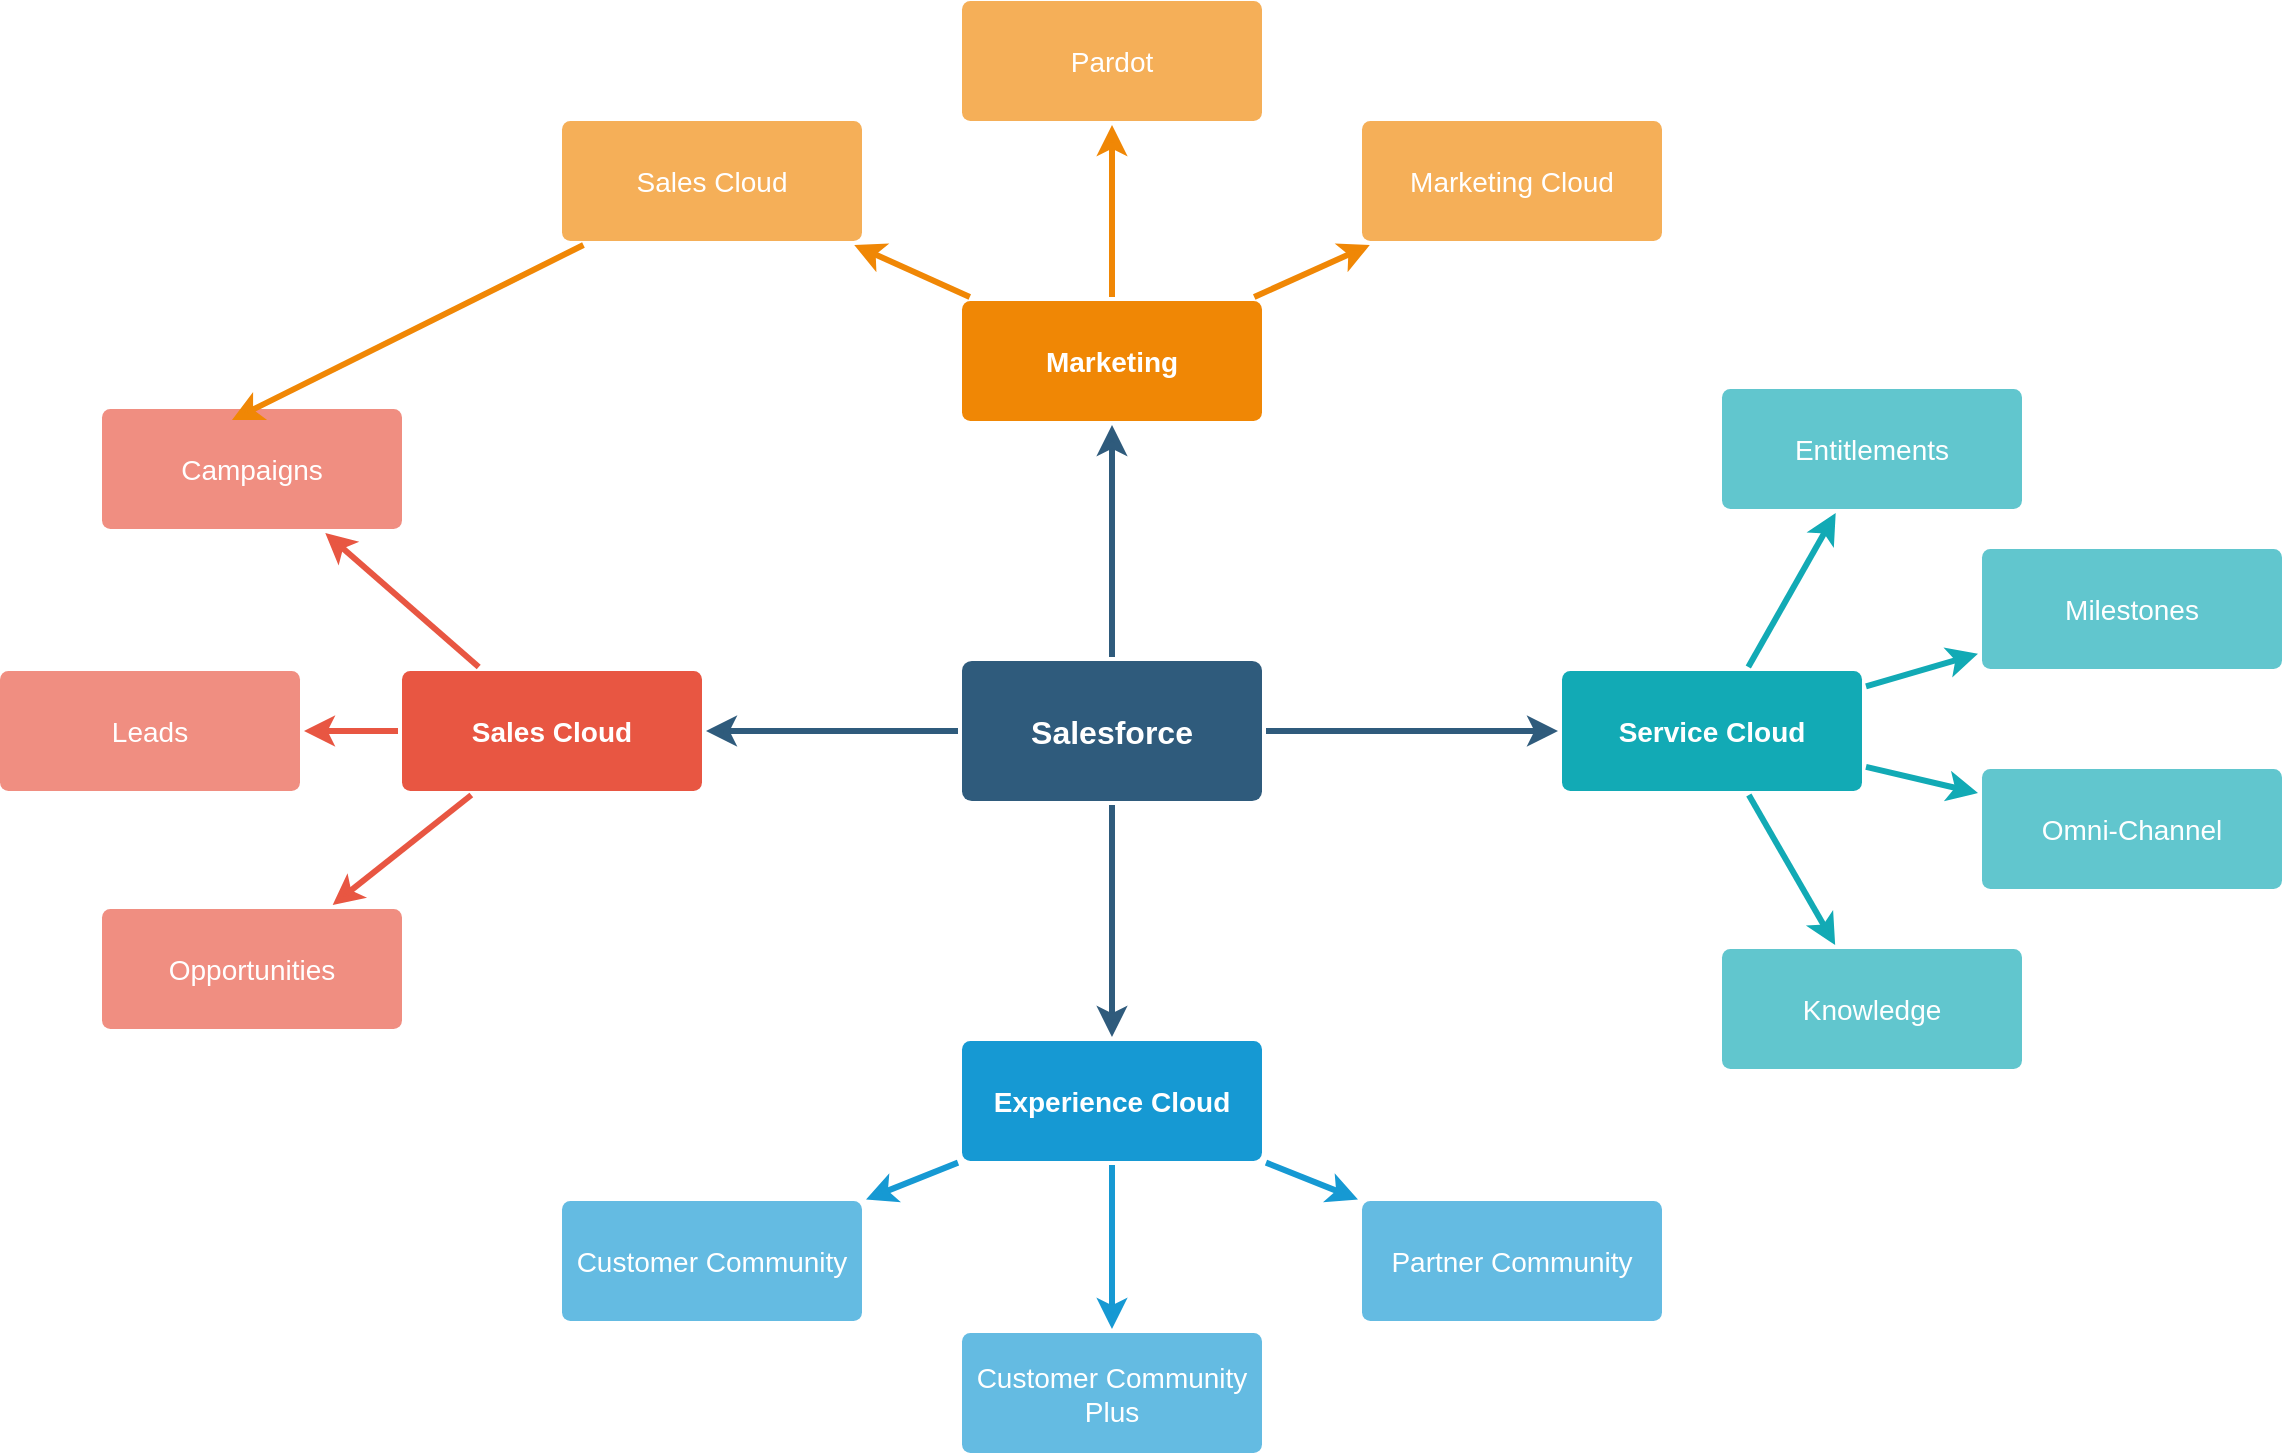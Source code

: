 <mxfile version="20.7.4" type="github" pages="3">
  <diagram id="6a731a19-8d31-9384-78a2-239565b7b9f0" name="salesforce">
    <mxGraphModel dx="2074" dy="1156" grid="1" gridSize="10" guides="1" tooltips="1" connect="1" arrows="1" fold="1" page="1" pageScale="1" pageWidth="1169" pageHeight="827" background="none" math="0" shadow="0">
      <root>
        <mxCell id="0" />
        <mxCell id="1" parent="0" />
        <mxCell id="1745" value="" style="edgeStyle=none;rounded=0;jumpStyle=none;html=1;shadow=0;labelBackgroundColor=none;startArrow=none;startFill=0;endArrow=classic;endFill=1;jettySize=auto;orthogonalLoop=1;strokeColor=#2F5B7C;strokeWidth=3;fontFamily=Helvetica;fontSize=16;fontColor=#23445D;spacing=5;" parent="1" source="1749" target="1764" edge="1">
          <mxGeometry relative="1" as="geometry" />
        </mxCell>
        <mxCell id="1746" value="" style="edgeStyle=none;rounded=0;jumpStyle=none;html=1;shadow=0;labelBackgroundColor=none;startArrow=none;startFill=0;endArrow=classic;endFill=1;jettySize=auto;orthogonalLoop=1;strokeColor=#2F5B7C;strokeWidth=3;fontFamily=Helvetica;fontSize=16;fontColor=#23445D;spacing=5;" parent="1" source="1749" target="1771" edge="1">
          <mxGeometry relative="1" as="geometry" />
        </mxCell>
        <mxCell id="1747" value="" style="edgeStyle=none;rounded=0;jumpStyle=none;html=1;shadow=0;labelBackgroundColor=none;startArrow=none;startFill=0;endArrow=classic;endFill=1;jettySize=auto;orthogonalLoop=1;strokeColor=#2F5B7C;strokeWidth=3;fontFamily=Helvetica;fontSize=16;fontColor=#23445D;spacing=5;" parent="1" source="1749" target="1760" edge="1">
          <mxGeometry relative="1" as="geometry" />
        </mxCell>
        <mxCell id="1748" value="" style="edgeStyle=none;rounded=0;jumpStyle=none;html=1;shadow=0;labelBackgroundColor=none;startArrow=none;startFill=0;endArrow=classic;endFill=1;jettySize=auto;orthogonalLoop=1;strokeColor=#2F5B7C;strokeWidth=3;fontFamily=Helvetica;fontSize=16;fontColor=#23445D;spacing=5;" parent="1" source="1749" target="1753" edge="1">
          <mxGeometry relative="1" as="geometry" />
        </mxCell>
        <mxCell id="1749" value="Salesforce" style="rounded=1;whiteSpace=wrap;html=1;shadow=0;labelBackgroundColor=none;strokeColor=none;strokeWidth=3;fillColor=#2F5B7C;fontFamily=Helvetica;fontSize=16;fontColor=#FFFFFF;align=center;fontStyle=1;spacing=5;arcSize=7;perimeterSpacing=2;" parent="1" vertex="1">
          <mxGeometry x="495" y="380.5" width="150" height="70" as="geometry" />
        </mxCell>
        <mxCell id="1750" value="" style="edgeStyle=none;rounded=1;jumpStyle=none;html=1;shadow=0;labelBackgroundColor=none;startArrow=none;startFill=0;jettySize=auto;orthogonalLoop=1;strokeColor=#E85642;strokeWidth=3;fontFamily=Helvetica;fontSize=14;fontColor=#FFFFFF;spacing=5;fontStyle=1;fillColor=#b0e3e6;" parent="1" source="1753" target="1756" edge="1">
          <mxGeometry relative="1" as="geometry" />
        </mxCell>
        <mxCell id="1751" value="" style="edgeStyle=none;rounded=1;jumpStyle=none;html=1;shadow=0;labelBackgroundColor=none;startArrow=none;startFill=0;jettySize=auto;orthogonalLoop=1;strokeColor=#E85642;strokeWidth=3;fontFamily=Helvetica;fontSize=14;fontColor=#FFFFFF;spacing=5;fontStyle=1;fillColor=#b0e3e6;" parent="1" source="1753" target="1755" edge="1">
          <mxGeometry relative="1" as="geometry" />
        </mxCell>
        <mxCell id="1752" value="" style="edgeStyle=none;rounded=1;jumpStyle=none;html=1;shadow=0;labelBackgroundColor=none;startArrow=none;startFill=0;jettySize=auto;orthogonalLoop=1;strokeColor=#E85642;strokeWidth=3;fontFamily=Helvetica;fontSize=14;fontColor=#FFFFFF;spacing=5;fontStyle=1;fillColor=#b0e3e6;" parent="1" source="1753" target="1754" edge="1">
          <mxGeometry relative="1" as="geometry" />
        </mxCell>
        <mxCell id="1753" value="Sales Cloud" style="rounded=1;whiteSpace=wrap;html=1;shadow=0;labelBackgroundColor=none;strokeColor=none;strokeWidth=3;fillColor=#e85642;fontFamily=Helvetica;fontSize=14;fontColor=#FFFFFF;align=center;spacing=5;fontStyle=1;arcSize=7;perimeterSpacing=2;" parent="1" vertex="1">
          <mxGeometry x="215" y="385.5" width="150" height="60" as="geometry" />
        </mxCell>
        <mxCell id="1754" value="Opportunities" style="rounded=1;whiteSpace=wrap;html=1;shadow=0;labelBackgroundColor=none;strokeColor=none;strokeWidth=3;fillColor=#f08e81;fontFamily=Helvetica;fontSize=14;fontColor=#FFFFFF;align=center;spacing=5;fontStyle=0;arcSize=7;perimeterSpacing=2;" parent="1" vertex="1">
          <mxGeometry x="65" y="504.5" width="150" height="60" as="geometry" />
        </mxCell>
        <mxCell id="1755" value="Leads" style="rounded=1;whiteSpace=wrap;html=1;shadow=0;labelBackgroundColor=none;strokeColor=none;strokeWidth=3;fillColor=#f08e81;fontFamily=Helvetica;fontSize=14;fontColor=#FFFFFF;align=center;spacing=5;fontStyle=0;arcSize=7;perimeterSpacing=2;" parent="1" vertex="1">
          <mxGeometry x="14" y="385.5" width="150" height="60" as="geometry" />
        </mxCell>
        <mxCell id="1756" value="Campaigns" style="rounded=1;whiteSpace=wrap;html=1;shadow=0;labelBackgroundColor=none;strokeColor=none;strokeWidth=3;fillColor=#f08e81;fontFamily=Helvetica;fontSize=14;fontColor=#FFFFFF;align=center;spacing=5;fontStyle=0;arcSize=7;perimeterSpacing=2;" parent="1" vertex="1">
          <mxGeometry x="65" y="254.5" width="150" height="60" as="geometry" />
        </mxCell>
        <mxCell id="1757" value="" style="edgeStyle=none;rounded=0;jumpStyle=none;html=1;shadow=0;labelBackgroundColor=none;startArrow=none;startFill=0;endArrow=classic;endFill=1;jettySize=auto;orthogonalLoop=1;strokeColor=#1699D3;strokeWidth=3;fontFamily=Helvetica;fontSize=14;fontColor=#FFFFFF;spacing=5;" parent="1" source="1760" target="1763" edge="1">
          <mxGeometry relative="1" as="geometry" />
        </mxCell>
        <mxCell id="1758" value="" style="edgeStyle=none;rounded=0;jumpStyle=none;html=1;shadow=0;labelBackgroundColor=none;startArrow=none;startFill=0;endArrow=classic;endFill=1;jettySize=auto;orthogonalLoop=1;strokeColor=#1699D3;strokeWidth=3;fontFamily=Helvetica;fontSize=14;fontColor=#FFFFFF;spacing=5;" parent="1" source="1760" target="1762" edge="1">
          <mxGeometry relative="1" as="geometry" />
        </mxCell>
        <mxCell id="1759" value="" style="edgeStyle=none;rounded=0;jumpStyle=none;html=1;shadow=0;labelBackgroundColor=none;startArrow=none;startFill=0;endArrow=classic;endFill=1;jettySize=auto;orthogonalLoop=1;strokeColor=#1699D3;strokeWidth=3;fontFamily=Helvetica;fontSize=14;fontColor=#FFFFFF;spacing=5;" parent="1" source="1760" target="1761" edge="1">
          <mxGeometry relative="1" as="geometry" />
        </mxCell>
        <mxCell id="1760" value="Experience Cloud" style="rounded=1;whiteSpace=wrap;html=1;shadow=0;labelBackgroundColor=none;strokeColor=none;strokeWidth=3;fillColor=#1699d3;fontFamily=Helvetica;fontSize=14;fontColor=#FFFFFF;align=center;spacing=5;fontStyle=1;arcSize=7;perimeterSpacing=2;" parent="1" vertex="1">
          <mxGeometry x="495" y="570.5" width="150" height="60" as="geometry" />
        </mxCell>
        <mxCell id="1761" value="Partner Community" style="rounded=1;whiteSpace=wrap;html=1;shadow=0;labelBackgroundColor=none;strokeColor=none;strokeWidth=3;fillColor=#64bbe2;fontFamily=Helvetica;fontSize=14;fontColor=#FFFFFF;align=center;spacing=5;arcSize=7;perimeterSpacing=2;" parent="1" vertex="1">
          <mxGeometry x="695" y="650.5" width="150" height="60" as="geometry" />
        </mxCell>
        <mxCell id="1762" value="Customer Community Plus" style="rounded=1;whiteSpace=wrap;html=1;shadow=0;labelBackgroundColor=none;strokeColor=none;strokeWidth=3;fillColor=#64bbe2;fontFamily=Helvetica;fontSize=14;fontColor=#FFFFFF;align=center;spacing=5;arcSize=7;perimeterSpacing=2;" parent="1" vertex="1">
          <mxGeometry x="495" y="716.5" width="150" height="60" as="geometry" />
        </mxCell>
        <mxCell id="1763" value="Customer Community" style="rounded=1;whiteSpace=wrap;html=1;shadow=0;labelBackgroundColor=none;strokeColor=none;strokeWidth=3;fillColor=#64bbe2;fontFamily=Helvetica;fontSize=14;fontColor=#FFFFFF;align=center;spacing=5;arcSize=7;perimeterSpacing=2;" parent="1" vertex="1">
          <mxGeometry x="295" y="650.5" width="150" height="60" as="geometry" />
        </mxCell>
        <mxCell id="1764" value="Marketing" style="rounded=1;whiteSpace=wrap;html=1;shadow=0;labelBackgroundColor=none;strokeColor=none;strokeWidth=3;fillColor=#F08705;fontFamily=Helvetica;fontSize=14;fontColor=#FFFFFF;align=center;spacing=5;fontStyle=1;arcSize=7;perimeterSpacing=2;" parent="1" vertex="1">
          <mxGeometry x="495" y="200.5" width="150" height="60" as="geometry" />
        </mxCell>
        <mxCell id="1765" value="Marketing Cloud" style="rounded=1;whiteSpace=wrap;html=1;shadow=0;labelBackgroundColor=none;strokeColor=none;strokeWidth=3;fillColor=#f5af58;fontFamily=Helvetica;fontSize=14;fontColor=#FFFFFF;align=center;spacing=5;arcSize=7;perimeterSpacing=2;" parent="1" vertex="1">
          <mxGeometry x="695" y="110.5" width="150" height="60" as="geometry" />
        </mxCell>
        <mxCell id="1766" value="" style="edgeStyle=none;rounded=0;jumpStyle=none;html=1;shadow=0;labelBackgroundColor=none;startArrow=none;startFill=0;endArrow=classic;endFill=1;jettySize=auto;orthogonalLoop=1;strokeColor=#F08705;strokeWidth=3;fontFamily=Helvetica;fontSize=14;fontColor=#FFFFFF;spacing=5;" parent="1" source="1764" target="1765" edge="1">
          <mxGeometry relative="1" as="geometry" />
        </mxCell>
        <mxCell id="1767" value="Pardot" style="rounded=1;whiteSpace=wrap;html=1;shadow=0;labelBackgroundColor=none;strokeColor=none;strokeWidth=3;fillColor=#f5af58;fontFamily=Helvetica;fontSize=14;fontColor=#FFFFFF;align=center;spacing=5;arcSize=7;perimeterSpacing=2;" parent="1" vertex="1">
          <mxGeometry x="495" y="50.5" width="150" height="60" as="geometry" />
        </mxCell>
        <mxCell id="1768" value="" style="edgeStyle=none;rounded=0;jumpStyle=none;html=1;shadow=0;labelBackgroundColor=none;startArrow=none;startFill=0;endArrow=classic;endFill=1;jettySize=auto;orthogonalLoop=1;strokeColor=#F08705;strokeWidth=3;fontFamily=Helvetica;fontSize=14;fontColor=#FFFFFF;spacing=5;" parent="1" source="1764" target="1767" edge="1">
          <mxGeometry relative="1" as="geometry" />
        </mxCell>
        <mxCell id="1oPUfOOnyJjb4oaeAetk-1780" style="edgeStyle=none;shape=connector;rounded=0;jumpStyle=none;orthogonalLoop=1;jettySize=auto;html=1;entryX=0.435;entryY=0.117;entryDx=0;entryDy=0;entryPerimeter=0;shadow=0;labelBackgroundColor=none;strokeColor=#F08705;strokeWidth=3;fontFamily=Helvetica;fontSize=14;fontColor=#FFFFFF;startArrow=none;startFill=0;endArrow=classic;endFill=1;" edge="1" parent="1" source="1769" target="1756">
          <mxGeometry relative="1" as="geometry" />
        </mxCell>
        <mxCell id="1769" value="Sales Cloud" style="rounded=1;whiteSpace=wrap;html=1;shadow=0;labelBackgroundColor=none;strokeColor=none;strokeWidth=3;fillColor=#f5af58;fontFamily=Helvetica;fontSize=14;fontColor=#FFFFFF;align=center;spacing=5;arcSize=7;perimeterSpacing=2;" parent="1" vertex="1">
          <mxGeometry x="295" y="110.5" width="150" height="60" as="geometry" />
        </mxCell>
        <mxCell id="1770" value="" style="edgeStyle=none;rounded=0;jumpStyle=none;html=1;shadow=0;labelBackgroundColor=none;startArrow=none;startFill=0;endArrow=classic;endFill=1;jettySize=auto;orthogonalLoop=1;strokeColor=#F08705;strokeWidth=3;fontFamily=Helvetica;fontSize=14;fontColor=#FFFFFF;spacing=5;" parent="1" source="1764" target="1769" edge="1">
          <mxGeometry relative="1" as="geometry" />
        </mxCell>
        <mxCell id="1771" value="Service Cloud" style="rounded=1;whiteSpace=wrap;html=1;shadow=0;labelBackgroundColor=none;strokeColor=none;strokeWidth=3;fillColor=#12aab5;fontFamily=Helvetica;fontSize=14;fontColor=#FFFFFF;align=center;spacing=5;fontStyle=1;arcSize=7;perimeterSpacing=2;" parent="1" vertex="1">
          <mxGeometry x="795" y="385.5" width="150" height="60" as="geometry" />
        </mxCell>
        <mxCell id="1772" value="Knowledge" style="rounded=1;whiteSpace=wrap;html=1;shadow=0;labelBackgroundColor=none;strokeColor=none;strokeWidth=3;fillColor=#61c6ce;fontFamily=Helvetica;fontSize=14;fontColor=#FFFFFF;align=center;spacing=5;fontStyle=0;arcSize=7;perimeterSpacing=2;" parent="1" vertex="1">
          <mxGeometry x="875" y="524.5" width="150" height="60" as="geometry" />
        </mxCell>
        <mxCell id="1773" value="" style="edgeStyle=none;rounded=1;jumpStyle=none;html=1;shadow=0;labelBackgroundColor=none;startArrow=none;startFill=0;jettySize=auto;orthogonalLoop=1;strokeColor=#12AAB5;strokeWidth=3;fontFamily=Helvetica;fontSize=14;fontColor=#FFFFFF;spacing=5;fontStyle=1;fillColor=#b0e3e6;" parent="1" source="1771" target="1772" edge="1">
          <mxGeometry relative="1" as="geometry" />
        </mxCell>
        <mxCell id="1774" value="Omni-Channel" style="rounded=1;whiteSpace=wrap;html=1;shadow=0;labelBackgroundColor=none;strokeColor=none;strokeWidth=3;fillColor=#61c6ce;fontFamily=Helvetica;fontSize=14;fontColor=#FFFFFF;align=center;spacing=5;fontStyle=0;arcSize=7;perimeterSpacing=2;" parent="1" vertex="1">
          <mxGeometry x="1005" y="434.5" width="150" height="60" as="geometry" />
        </mxCell>
        <mxCell id="1775" value="" style="edgeStyle=none;rounded=1;jumpStyle=none;html=1;shadow=0;labelBackgroundColor=none;startArrow=none;startFill=0;jettySize=auto;orthogonalLoop=1;strokeColor=#12AAB5;strokeWidth=3;fontFamily=Helvetica;fontSize=14;fontColor=#FFFFFF;spacing=5;fontStyle=1;fillColor=#b0e3e6;" parent="1" source="1771" target="1774" edge="1">
          <mxGeometry relative="1" as="geometry" />
        </mxCell>
        <mxCell id="1776" value="Milestones" style="rounded=1;whiteSpace=wrap;html=1;shadow=0;labelBackgroundColor=none;strokeColor=none;strokeWidth=3;fillColor=#61c6ce;fontFamily=Helvetica;fontSize=14;fontColor=#FFFFFF;align=center;spacing=5;fontStyle=0;arcSize=7;perimeterSpacing=2;" parent="1" vertex="1">
          <mxGeometry x="1005" y="324.5" width="150" height="60" as="geometry" />
        </mxCell>
        <mxCell id="1777" value="" style="edgeStyle=none;rounded=1;jumpStyle=none;html=1;shadow=0;labelBackgroundColor=none;startArrow=none;startFill=0;jettySize=auto;orthogonalLoop=1;strokeColor=#12AAB5;strokeWidth=3;fontFamily=Helvetica;fontSize=14;fontColor=#FFFFFF;spacing=5;fontStyle=1;fillColor=#b0e3e6;" parent="1" source="1771" target="1776" edge="1">
          <mxGeometry relative="1" as="geometry" />
        </mxCell>
        <mxCell id="1778" value="Entitlements" style="rounded=1;whiteSpace=wrap;html=1;shadow=0;labelBackgroundColor=none;strokeColor=none;strokeWidth=3;fillColor=#61c6ce;fontFamily=Helvetica;fontSize=14;fontColor=#FFFFFF;align=center;spacing=5;fontStyle=0;arcSize=7;perimeterSpacing=2;" parent="1" vertex="1">
          <mxGeometry x="875" y="244.5" width="150" height="60" as="geometry" />
        </mxCell>
        <mxCell id="1779" value="" style="edgeStyle=none;rounded=1;jumpStyle=none;html=1;shadow=0;labelBackgroundColor=none;startArrow=none;startFill=0;jettySize=auto;orthogonalLoop=1;strokeColor=#12AAB5;strokeWidth=3;fontFamily=Helvetica;fontSize=14;fontColor=#FFFFFF;spacing=5;fontStyle=1;fillColor=#b0e3e6;" parent="1" source="1771" target="1778" edge="1">
          <mxGeometry relative="1" as="geometry" />
        </mxCell>
      </root>
    </mxGraphModel>
  </diagram>
  <diagram id="8OC4krJbnq35wQt3EFN5" name="marketing">
    <mxGraphModel dx="3243" dy="1156" grid="1" gridSize="10" guides="1" tooltips="1" connect="1" arrows="1" fold="1" page="1" pageScale="1" pageWidth="1169" pageHeight="827" math="0" shadow="0">
      <root>
        <mxCell id="0" />
        <mxCell id="1" parent="0" />
        <mxCell id="1HxtiPgbOlkM-CQFkosd-4" value="" style="edgeStyle=entityRelationEdgeStyle;shape=connector;rounded=0;jumpStyle=none;orthogonalLoop=1;jettySize=auto;html=1;startArrow=none;endArrow=none;segment=10;curved=1;sourcePerimeterSpacing=0;targetPerimeterSpacing=0;shadow=0;labelBackgroundColor=none;strokeColor=#F08705;strokeWidth=3;fontFamily=Helvetica;fontSize=14;fontColor=#FD0A22;" edge="1" parent="1" source="1HxtiPgbOlkM-CQFkosd-1" target="1HxtiPgbOlkM-CQFkosd-3">
          <mxGeometry relative="1" as="geometry" />
        </mxCell>
        <mxCell id="1HxtiPgbOlkM-CQFkosd-6" value="" style="edgeStyle=entityRelationEdgeStyle;shape=connector;rounded=0;jumpStyle=none;orthogonalLoop=1;jettySize=auto;html=1;startArrow=none;endArrow=none;segment=10;curved=1;sourcePerimeterSpacing=0;targetPerimeterSpacing=0;shadow=0;labelBackgroundColor=none;strokeColor=#F08705;strokeWidth=3;fontFamily=Helvetica;fontSize=14;fontColor=#FD0A22;" edge="1" parent="1" source="1HxtiPgbOlkM-CQFkosd-1" target="1HxtiPgbOlkM-CQFkosd-5">
          <mxGeometry relative="1" as="geometry" />
        </mxCell>
        <mxCell id="BvYWEUZZf3EgtVDEMWPu-2" value="" style="edgeStyle=entityRelationEdgeStyle;shape=connector;rounded=0;jumpStyle=none;orthogonalLoop=1;jettySize=auto;html=1;startArrow=none;endArrow=none;segment=10;curved=1;sourcePerimeterSpacing=0;targetPerimeterSpacing=0;shadow=0;labelBackgroundColor=none;strokeColor=#F08705;strokeWidth=3;fontFamily=Helvetica;fontSize=14;fontColor=#FD0A22;exitX=0.5;exitY=0;exitDx=0;exitDy=0;" edge="1" parent="1" source="1HxtiPgbOlkM-CQFkosd-1">
          <mxGeometry relative="1" as="geometry">
            <mxPoint x="540" y="380" as="targetPoint" />
          </mxGeometry>
        </mxCell>
        <mxCell id="1HxtiPgbOlkM-CQFkosd-1" value="&lt;font color=&quot;#fd0a22&quot;&gt;Marketing&lt;/font&gt;" style="whiteSpace=wrap;html=1;rounded=1;arcSize=50;align=center;verticalAlign=middle;strokeWidth=1;autosize=1;spacing=4;treeFolding=1;treeMoving=1;newEdgeStyle={&quot;edgeStyle&quot;:&quot;entityRelationEdgeStyle&quot;,&quot;startArrow&quot;:&quot;none&quot;,&quot;endArrow&quot;:&quot;none&quot;,&quot;segment&quot;:10,&quot;curved&quot;:1,&quot;sourcePerimeterSpacing&quot;:0,&quot;targetPerimeterSpacing&quot;:0};fontFamily=Helvetica;fontSize=14;fontColor=#FFFFFF;" vertex="1" parent="1">
          <mxGeometry x="485" y="458" width="110" height="30" as="geometry" />
        </mxCell>
        <mxCell id="BvYWEUZZf3EgtVDEMWPu-7" style="edgeStyle=entityRelationEdgeStyle;shape=connector;rounded=0;jumpStyle=none;orthogonalLoop=1;jettySize=auto;html=1;startArrow=none;endArrow=none;segment=10;curved=1;sourcePerimeterSpacing=0;targetPerimeterSpacing=0;exitX=0.5;exitY=1;exitDx=0;exitDy=0;entryX=0.5;entryY=0;entryDx=0;entryDy=0;shadow=0;labelBackgroundColor=none;strokeColor=#F08705;strokeWidth=3;fontFamily=Helvetica;fontSize=14;fontColor=#000000;" edge="1" parent="1" source="1HxtiPgbOlkM-CQFkosd-3" target="BvYWEUZZf3EgtVDEMWPu-5">
          <mxGeometry relative="1" as="geometry" />
        </mxCell>
        <mxCell id="BvYWEUZZf3EgtVDEMWPu-23" value="" style="edgeStyle=entityRelationEdgeStyle;shape=connector;curved=1;rounded=0;jumpStyle=none;orthogonalLoop=1;jettySize=auto;html=1;startArrow=none;endArrow=none;segment=10;sourcePerimeterSpacing=0;targetPerimeterSpacing=0;shadow=0;labelBackgroundColor=none;strokeColor=#F08705;strokeWidth=3;fontFamily=Helvetica;fontSize=14;fontColor=#FD0A22;" edge="1" parent="1" source="1HxtiPgbOlkM-CQFkosd-3" target="BvYWEUZZf3EgtVDEMWPu-22">
          <mxGeometry relative="1" as="geometry" />
        </mxCell>
        <mxCell id="1HxtiPgbOlkM-CQFkosd-3" value="&lt;font color=&quot;#fd0a22&quot;&gt;Pardot&lt;/font&gt;" style="whiteSpace=wrap;html=1;rounded=1;arcSize=50;align=center;verticalAlign=middle;strokeWidth=1;autosize=1;spacing=4;treeFolding=1;treeMoving=1;newEdgeStyle={&quot;edgeStyle&quot;:&quot;entityRelationEdgeStyle&quot;,&quot;startArrow&quot;:&quot;none&quot;,&quot;endArrow&quot;:&quot;none&quot;,&quot;segment&quot;:10,&quot;curved&quot;:1,&quot;sourcePerimeterSpacing&quot;:0,&quot;targetPerimeterSpacing&quot;:0};fontFamily=Helvetica;fontSize=14;fontColor=#FFFFFF;" vertex="1" parent="1">
          <mxGeometry x="260" y="450" width="90" height="30" as="geometry" />
        </mxCell>
        <mxCell id="BvYWEUZZf3EgtVDEMWPu-8" style="edgeStyle=entityRelationEdgeStyle;shape=connector;rounded=0;jumpStyle=none;orthogonalLoop=1;jettySize=auto;html=1;startArrow=none;endArrow=none;segment=10;curved=1;sourcePerimeterSpacing=0;targetPerimeterSpacing=0;exitX=0.5;exitY=1;exitDx=0;exitDy=0;entryX=0.5;entryY=0;entryDx=0;entryDy=0;shadow=0;labelBackgroundColor=none;strokeColor=#F08705;strokeWidth=3;fontFamily=Helvetica;fontSize=14;fontColor=#000000;" edge="1" parent="1" source="1HxtiPgbOlkM-CQFkosd-5" target="BvYWEUZZf3EgtVDEMWPu-6">
          <mxGeometry relative="1" as="geometry" />
        </mxCell>
        <mxCell id="1HxtiPgbOlkM-CQFkosd-5" value="&lt;font color=&quot;#fd0a22&quot;&gt;Marketing Cloud&lt;/font&gt;" style="whiteSpace=wrap;html=1;rounded=1;arcSize=50;align=center;verticalAlign=middle;strokeWidth=1;autosize=1;spacing=4;treeFolding=1;treeMoving=1;newEdgeStyle={&quot;edgeStyle&quot;:&quot;entityRelationEdgeStyle&quot;,&quot;startArrow&quot;:&quot;none&quot;,&quot;endArrow&quot;:&quot;none&quot;,&quot;segment&quot;:10,&quot;curved&quot;:1,&quot;sourcePerimeterSpacing&quot;:0,&quot;targetPerimeterSpacing&quot;:0};fontFamily=Helvetica;fontSize=14;fontColor=#FFFFFF;" vertex="1" parent="1">
          <mxGeometry x="690" y="450" width="150" height="30" as="geometry" />
        </mxCell>
        <mxCell id="BvYWEUZZf3EgtVDEMWPu-4" style="edgeStyle=entityRelationEdgeStyle;shape=connector;rounded=0;jumpStyle=none;orthogonalLoop=1;jettySize=auto;html=1;startArrow=none;endArrow=none;segment=10;curved=1;sourcePerimeterSpacing=0;targetPerimeterSpacing=0;exitX=0.5;exitY=0;exitDx=0;exitDy=0;shadow=0;labelBackgroundColor=none;strokeColor=#F08705;strokeWidth=3;fontFamily=Helvetica;fontSize=14;fontColor=#FD0A22;entryX=0.404;entryY=0.936;entryDx=0;entryDy=0;entryPerimeter=0;" edge="1" parent="1" source="BvYWEUZZf3EgtVDEMWPu-1" target="BvYWEUZZf3EgtVDEMWPu-3">
          <mxGeometry relative="1" as="geometry" />
        </mxCell>
        <mxCell id="BvYWEUZZf3EgtVDEMWPu-19" value="" style="edgeStyle=entityRelationEdgeStyle;shape=connector;curved=1;rounded=0;jumpStyle=none;orthogonalLoop=1;jettySize=auto;html=1;startArrow=none;endArrow=none;segment=10;sourcePerimeterSpacing=0;targetPerimeterSpacing=0;shadow=0;labelBackgroundColor=none;strokeColor=#F08705;strokeWidth=3;fontFamily=Helvetica;fontSize=14;fontColor=#FD0A22;" edge="1" parent="1" source="BvYWEUZZf3EgtVDEMWPu-1" target="BvYWEUZZf3EgtVDEMWPu-18">
          <mxGeometry relative="1" as="geometry" />
        </mxCell>
        <mxCell id="BvYWEUZZf3EgtVDEMWPu-21" style="edgeStyle=entityRelationEdgeStyle;shape=connector;curved=1;rounded=0;jumpStyle=none;orthogonalLoop=1;jettySize=auto;html=1;startArrow=none;endArrow=none;segment=10;sourcePerimeterSpacing=0;targetPerimeterSpacing=0;exitX=1;exitY=0.75;exitDx=0;exitDy=0;entryX=0;entryY=0;entryDx=0;entryDy=0;shadow=0;labelBackgroundColor=none;strokeColor=#F08705;strokeWidth=3;fontFamily=Helvetica;fontSize=14;fontColor=#FD0A22;" edge="1" parent="1" source="BvYWEUZZf3EgtVDEMWPu-1" target="BvYWEUZZf3EgtVDEMWPu-20">
          <mxGeometry relative="1" as="geometry" />
        </mxCell>
        <mxCell id="BvYWEUZZf3EgtVDEMWPu-1" value="&lt;font color=&quot;#fd0a22&quot;&gt;Campaigns in Sales Cloud&lt;/font&gt;" style="whiteSpace=wrap;html=1;rounded=1;arcSize=50;align=center;verticalAlign=middle;strokeWidth=1;autosize=1;spacing=4;treeFolding=1;treeMoving=1;newEdgeStyle={&quot;edgeStyle&quot;:&quot;entityRelationEdgeStyle&quot;,&quot;startArrow&quot;:&quot;none&quot;,&quot;endArrow&quot;:&quot;none&quot;,&quot;segment&quot;:10,&quot;curved&quot;:1,&quot;sourcePerimeterSpacing&quot;:0,&quot;targetPerimeterSpacing&quot;:0};fontFamily=Helvetica;fontSize=14;fontColor=#FFFFFF;" vertex="1" parent="1">
          <mxGeometry x="420" y="339" width="210" height="30" as="geometry" />
        </mxCell>
        <mxCell id="BvYWEUZZf3EgtVDEMWPu-16" style="edgeStyle=entityRelationEdgeStyle;shape=connector;curved=1;rounded=0;jumpStyle=none;orthogonalLoop=1;jettySize=auto;html=1;exitX=1;exitY=0.25;exitDx=0;exitDy=0;shadow=0;labelBackgroundColor=none;strokeColor=#F08705;strokeWidth=3;fontFamily=Helvetica;fontSize=14;fontColor=#FD0A22;startArrow=none;endArrow=none;sourcePerimeterSpacing=0;targetPerimeterSpacing=0;" edge="1" parent="1" source="BvYWEUZZf3EgtVDEMWPu-3" target="BvYWEUZZf3EgtVDEMWPu-14">
          <mxGeometry relative="1" as="geometry" />
        </mxCell>
        <mxCell id="BvYWEUZZf3EgtVDEMWPu-3" value="&lt;ol&gt;&lt;li&gt;&lt;font&gt;&lt;span style=&quot;background-color: initial;&quot;&gt;Captures ROI&lt;/span&gt;&lt;/font&gt;&lt;/li&gt;&lt;li&gt;&lt;font&gt;&lt;span style=&quot;background-color: initial;&quot;&gt;Facilitates&amp;nbsp;cross-functional teams communication and hand-off&lt;/span&gt;&lt;/font&gt;&lt;/li&gt;&lt;li&gt;&lt;font&gt;&lt;span style=&quot;background-color: initial;&quot;&gt;Bridges gap between Marketing &amp;amp; Sales&lt;/span&gt;&lt;/font&gt;&lt;/li&gt;&lt;li&gt;Manage Marketing Plans and Assets&lt;/li&gt;&lt;li&gt;Use Pardot, Marketing Cloud or 3rd party tools to optimise campaigns&lt;/li&gt;&lt;/ol&gt;&lt;font&gt;&lt;br&gt;&lt;/font&gt;" style="shape=document;whiteSpace=wrap;html=1;boundedLbl=1;fontSize=14;fontColor=#000000;rounded=1;arcSize=50;strokeWidth=1;spacing=4;fontFamily=Helvetica;align=left;" vertex="1" parent="1">
          <mxGeometry x="320" y="90" width="470" height="180" as="geometry" />
        </mxCell>
        <mxCell id="BvYWEUZZf3EgtVDEMWPu-5" value="&lt;ol&gt;&lt;li&gt;Provides comprehensive picture for Marketing-to-Sales funnel&lt;/li&gt;&lt;li&gt;Use Engagement Studio&lt;/li&gt;&lt;li&gt;Scoring determines Lead qualification&lt;/li&gt;&lt;/ol&gt;&lt;font&gt;&lt;br&gt;&lt;/font&gt;" style="shape=document;whiteSpace=wrap;html=1;boundedLbl=1;fontSize=14;fontColor=#000000;rounded=1;arcSize=50;strokeWidth=1;spacing=4;fontFamily=Helvetica;align=left;" vertex="1" parent="1">
          <mxGeometry x="20" y="520" width="360" height="180" as="geometry" />
        </mxCell>
        <mxCell id="BvYWEUZZf3EgtVDEMWPu-6" value="&lt;ol&gt;&lt;li style=&quot;border-color: var(--border-color);&quot;&gt;Provides comprehensive picture for Marketing-to-Sales funnel&lt;/li&gt;&lt;li&gt;Use Distributed Tools&lt;/li&gt;&lt;li&gt;Customer journey with branded assets&lt;/li&gt;&lt;/ol&gt;&lt;font&gt;&lt;br&gt;&lt;/font&gt;" style="shape=document;whiteSpace=wrap;html=1;boundedLbl=1;fontSize=14;fontColor=#000000;rounded=1;arcSize=50;strokeWidth=1;spacing=4;fontFamily=Helvetica;align=left;" vertex="1" parent="1">
          <mxGeometry x="780" y="520" width="360" height="180" as="geometry" />
        </mxCell>
        <mxCell id="BvYWEUZZf3EgtVDEMWPu-9" value="&lt;span style=&quot;box-sizing: border-box; font-size: var(--lwc-fontSize2,0.75rem); line-height: var(--lwc-lineHeightHeading,1.25); color: var(--lwc-colorTextWeak,#696969); text-transform: uppercase; letter-spacing: 0.062rem; font-family: &amp;quot;Salesforce Sans&amp;quot;; text-align: start; background-color: rgb(255, 255, 255);&quot; class=&quot;slds-text-title_caps&quot;&gt;EXAMPLE&lt;/span&gt;&lt;span style=&quot;color: rgb(8, 7, 7); font-family: &amp;quot;Salesforce Sans&amp;quot;; text-align: start; background-color: rgb(255, 255, 255);&quot;&gt;&lt;/span&gt;&lt;p style=&quot;box-sizing: border-box; margin-top: 0px; margin-right: 0px; margin-bottom: var(--lwc-spacingSmall,0.75rem); margin-left: 0px; padding: 0px; font-family: &amp;quot;Salesforce Sans&amp;quot;; line-height: 20px; color: rgb(8, 7, 7); text-align: start; background-color: rgb(255, 255, 255);&quot;&gt;&lt;span style=&quot;box-sizing: border-box; font-weight: var(--lwc-fontWeightBold,700);&quot;&gt;Salesforce Campaigns + Pardot&lt;/span&gt;&lt;/p&gt;&lt;p style=&quot;box-sizing: border-box; margin-top: 0px; margin-right: 0px; margin-bottom: var(--lwc-spacingSmall,0.75rem); margin-left: 0px; padding: 0px; font-family: &amp;quot;Salesforce Sans&amp;quot;; line-height: 20px; color: rgb(8, 7, 7); text-align: start; background-color: rgb(255, 255, 255);&quot;&gt;Socks Unlimited supplies socks to a variety of retailers in the United States. The company wants to &lt;b&gt;nurture prospects&lt;/b&gt; that they met at a recent trade show in Boston. Marketing manager Priya wants to use &lt;b&gt;Engagement Studio to automate the process&lt;/b&gt;.&lt;/p&gt;&lt;p style=&quot;box-sizing: border-box; margin-top: 0px; margin-right: 0px; margin-bottom: var(--lwc-spacingSmall,0.75rem); margin-left: 0px; padding: 0px; font-family: &amp;quot;Salesforce Sans&amp;quot;; line-height: 20px; color: rgb(8, 7, 7); text-align: start; background-color: rgb(255, 255, 255);&quot;&gt;Before Priya builds her engagement program, she creates a Salesforce campaign called Trade Shows. She uses this campaign as a parent campaign and creates child campaigns to track events including NE Trade Show 2021.&lt;/p&gt;&lt;p style=&quot;box-sizing: border-box; margin-top: 0px; margin-right: 0px; margin-bottom: var(--lwc-spacingSmall,0.75rem); margin-left: 0px; padding: 0px; font-family: &amp;quot;Salesforce Sans&amp;quot;; line-height: 20px; color: rgb(8, 7, 7); text-align: start; background-color: rgb(255, 255, 255);&quot;&gt;In Pardot, she builds an engagement program that sends a series of emails, forms, and event invitations. When Engagement Studio sends an email, the prospect is added as a campaign member to NE Trade Show 2021 with a Sent status. Other actions update the custom campaign member status each time the prospect interacts with another asset. Another action scores prospects as they move through the program.&lt;/p&gt;&lt;p style=&quot;box-sizing: border-box; margin-top: 0px; margin-right: 0px; margin-bottom: var(--lwc-spacingSmall,0.75rem); margin-left: 0px; padding: 0px; font-family: &amp;quot;Salesforce Sans&amp;quot;; line-height: 20px; color: rgb(8, 7, 7); text-align: start; background-color: rgb(255, 255, 255);&quot;&gt;When a &lt;b&gt;prospect’s score&lt;/b&gt; is good enough to be considered &lt;b&gt;marketing qualified&lt;/b&gt;, the prospect is assigned to a Socks Unlimited sales rep. Then, tracking continues into the sales funnel.&lt;/p&gt;&lt;p style=&quot;box-sizing: border-box; margin: 0px; padding: 0px; font-family: &amp;quot;Salesforce Sans&amp;quot;; line-height: 20px; color: rgb(8, 7, 7); text-align: start; background-color: rgb(255, 255, 255);&quot;&gt;When it comes time to report her progress, Priya can use Engagement Studio reporting together with Salesforce campaign reports to identify where the trade show prospects are responding best. The rollup metrics in the hierarchy that she created can also tell her whether the Boston trade show yielded more engagement than other events that her team attended.&lt;/p&gt;" style="text;html=1;strokeColor=none;fillColor=none;align=center;verticalAlign=middle;whiteSpace=wrap;rounded=0;fontFamily=Helvetica;fontSize=14;fontColor=#000000;" vertex="1" parent="1">
          <mxGeometry x="20" y="750" width="710" height="420" as="geometry" />
        </mxCell>
        <mxCell id="BvYWEUZZf3EgtVDEMWPu-11" value="" style="edgeStyle=entityRelationEdgeStyle;shape=connector;rounded=0;jumpStyle=none;orthogonalLoop=1;jettySize=auto;html=1;startArrow=none;endArrow=none;segment=10;curved=1;sourcePerimeterSpacing=0;targetPerimeterSpacing=0;shadow=0;labelBackgroundColor=none;strokeColor=#F08705;strokeWidth=3;fontFamily=Helvetica;fontSize=14;fontColor=#FD0A22;exitX=0.514;exitY=0.844;exitDx=0;exitDy=0;exitPerimeter=0;entryX=0.5;entryY=0;entryDx=0;entryDy=0;" edge="1" parent="1" source="BvYWEUZZf3EgtVDEMWPu-5" target="BvYWEUZZf3EgtVDEMWPu-9">
          <mxGeometry x="-1" y="-186" relative="1" as="geometry">
            <mxPoint x="550" y="468" as="sourcePoint" />
            <mxPoint x="550" y="390" as="targetPoint" />
            <mxPoint x="-40" y="-4" as="offset" />
          </mxGeometry>
        </mxCell>
        <mxCell id="BvYWEUZZf3EgtVDEMWPu-17" style="edgeStyle=entityRelationEdgeStyle;shape=connector;curved=1;rounded=0;jumpStyle=none;orthogonalLoop=1;jettySize=auto;html=1;exitX=0.5;exitY=0;exitDx=0;exitDy=0;entryX=0.639;entryY=0.75;entryDx=0;entryDy=0;entryPerimeter=0;shadow=0;labelBackgroundColor=none;strokeColor=#F08705;strokeWidth=3;fontFamily=Helvetica;fontSize=14;fontColor=#FD0A22;startArrow=none;endArrow=none;sourcePerimeterSpacing=0;targetPerimeterSpacing=0;" edge="1" parent="1" source="BvYWEUZZf3EgtVDEMWPu-13" target="BvYWEUZZf3EgtVDEMWPu-6">
          <mxGeometry relative="1" as="geometry" />
        </mxCell>
        <mxCell id="BvYWEUZZf3EgtVDEMWPu-13" value="&lt;span style=&quot;box-sizing: border-box; font-size: var(--lwc-fontSize2,0.75rem); line-height: var(--lwc-lineHeightHeading,1.25); color: var(--lwc-colorTextWeak,#696969); text-transform: uppercase; letter-spacing: 0.062rem; font-family: &amp;quot;Salesforce Sans&amp;quot;; text-align: start; background-color: rgb(255, 255, 255);&quot; class=&quot;slds-text-title_caps&quot;&gt;EXAMPLE&lt;/span&gt;&lt;span style=&quot;color: rgb(8, 7, 7); font-family: &amp;quot;Salesforce Sans&amp;quot;; text-align: start; background-color: rgb(255, 255, 255);&quot;&gt;&lt;/span&gt;&lt;p style=&quot;box-sizing: border-box; margin-top: 0px; margin-right: 0px; margin-bottom: var(--lwc-spacingSmall,0.75rem); margin-left: 0px; padding: 0px; font-family: &amp;quot;Salesforce Sans&amp;quot;; line-height: 20px; color: rgb(8, 7, 7); text-align: start; background-color: rgb(255, 255, 255);&quot;&gt;&lt;span style=&quot;box-sizing: border-box; font-weight: var(--lwc-fontWeightBold,700);&quot;&gt;Salesforce Campaigns + Marketing Cloud&lt;/span&gt;&lt;/p&gt;&lt;p style=&quot;box-sizing: border-box; margin-top: 0px; margin-right: 0px; margin-bottom: var(--lwc-spacingSmall,0.75rem); margin-left: 0px; padding: 0px; font-family: &amp;quot;Salesforce Sans&amp;quot;; line-height: 20px; color: rgb(8, 7, 7); text-align: start; background-color: rgb(255, 255, 255);&quot;&gt;Floor manager Don just learned that his car dealership is finally getting more inventory of the newest hatchback that people come in asking about. He wants to set up his sales reps for success. They need high-quality, branded content so that they can follow up with folks who expressed interest. He calls Liliana in corporate marketing and finds out that she’s already a step ahead.&lt;/p&gt;&lt;p style=&quot;box-sizing: border-box; margin-top: 0px; margin-right: 0px; margin-bottom: var(--lwc-spacingSmall,0.75rem); margin-left: 0px; padding: 0px; font-family: &amp;quot;Salesforce Sans&amp;quot;; line-height: 20px; color: rgb(8, 7, 7); text-align: start; background-color: rgb(255, 255, 255);&quot;&gt;A while back, Liliana used &lt;b&gt;Distributed Marketing tools&lt;/b&gt; to create a &lt;b&gt;personalized customer journey&lt;/b&gt; in Marketing Cloud and connected it to a Sales Cloud campaign. She gives Don the name of the campaign, which he can share with his reps. Now anyone with access to the Sales Cloud campaign can add a campaign member and customize the email content from Liliana’s marketing journey.&lt;/p&gt;&lt;p style=&quot;box-sizing: border-box; margin: 0px; padding: 0px; font-family: &amp;quot;Salesforce Sans&amp;quot;; line-height: 20px; color: rgb(8, 7, 7); text-align: start; background-color: rgb(255, 255, 255);&quot;&gt;Don’s potential customers get great looking content from his sales reps, and Liliana can track the journey metrics and campaign performance from corporate.&lt;/p&gt;" style="text;html=1;strokeColor=none;fillColor=none;align=center;verticalAlign=middle;whiteSpace=wrap;rounded=0;fontFamily=Helvetica;fontSize=14;fontColor=#000000;" vertex="1" parent="1">
          <mxGeometry x="780" y="750" width="640" height="340" as="geometry" />
        </mxCell>
        <mxCell id="BvYWEUZZf3EgtVDEMWPu-14" value="&lt;span style=&quot;box-sizing: border-box; font-size: var(--lwc-fontSize2,0.75rem); line-height: var(--lwc-lineHeightHeading,1.25); color: var(--lwc-colorTextWeak,#696969); text-transform: uppercase; letter-spacing: 0.062rem; font-family: &amp;quot;Salesforce Sans&amp;quot;; background-color: rgb(255, 255, 255);&quot; class=&quot;slds-text-title_caps&quot;&gt;EXAMPLE&lt;/span&gt;&lt;span style=&quot;color: rgb(8, 7, 7); font-family: &amp;quot;Salesforce Sans&amp;quot;; background-color: rgb(255, 255, 255);&quot;&gt;&lt;/span&gt;&lt;p style=&quot;box-sizing: border-box; margin-top: 0px; margin-right: 0px; margin-bottom: var(--lwc-spacingSmall,0.75rem); margin-left: 0px; padding: 0px; font-family: &amp;quot;Salesforce Sans&amp;quot;; line-height: 20px; color: rgb(8, 7, 7); background-color: rgb(255, 255, 255);&quot;&gt;One way that Happy Homes LLC &lt;b&gt;generates leads is by sharing white papers&lt;/b&gt; for first-time home buyers and aspiring real estate investors. Its marketing manager, Kamal, creates two campaigns: Whitepaper - First Timers and Whitepaper - New Investors, which roll up to the parent campaign Whitepapers. When a buyer enters information in the &lt;b&gt;web-to-lead form &lt;/b&gt;on the Happy Homes website, the submission creates a lead record. The &lt;b&gt;lead record&lt;/b&gt; can be &lt;b&gt;added as a campaign member &lt;/b&gt;with a status of Downloaded.&lt;/p&gt;&lt;p style=&quot;box-sizing: border-box; margin: 0px; padding: 0px; font-family: &amp;quot;Salesforce Sans&amp;quot;; line-height: 20px; color: rgb(8, 7, 7); background-color: rgb(255, 255, 255);&quot;&gt;Over time, the two white papers get a lot of traffic. The sales team follows up on the leads while Kamal reviews which audience segment is more engaged. Because he organizes his campaigns by the Campaign Type field, he can also investigate how white papers stack up against emails, webinars, and other marketing efforts.&lt;/p&gt;" style="text;whiteSpace=wrap;html=1;fontSize=14;fontFamily=Helvetica;fontColor=#000000;" vertex="1" parent="1">
          <mxGeometry x="870" y="40" width="560" height="340" as="geometry" />
        </mxCell>
        <mxCell id="BvYWEUZZf3EgtVDEMWPu-18" value="&lt;font color=&quot;#fd0a22&quot;&gt;Campaign Hierarchy&lt;/font&gt;" style="whiteSpace=wrap;html=1;rounded=1;arcSize=50;align=center;verticalAlign=middle;strokeWidth=1;autosize=1;spacing=4;treeFolding=1;treeMoving=1;newEdgeStyle={&quot;edgeStyle&quot;:&quot;entityRelationEdgeStyle&quot;,&quot;startArrow&quot;:&quot;none&quot;,&quot;endArrow&quot;:&quot;none&quot;,&quot;segment&quot;:10,&quot;curved&quot;:1,&quot;sourcePerimeterSpacing&quot;:0,&quot;targetPerimeterSpacing&quot;:0};fontFamily=Helvetica;fontSize=14;fontColor=#FFFFFF;" vertex="1" parent="1">
          <mxGeometry x="825" y="300" width="170" height="30" as="geometry" />
        </mxCell>
        <mxCell id="BvYWEUZZf3EgtVDEMWPu-25" value="" style="edgeStyle=entityRelationEdgeStyle;shape=connector;curved=1;rounded=0;jumpStyle=none;orthogonalLoop=1;jettySize=auto;html=1;startArrow=none;endArrow=none;segment=10;sourcePerimeterSpacing=0;targetPerimeterSpacing=0;shadow=0;labelBackgroundColor=none;strokeColor=#F08705;strokeWidth=3;fontFamily=Helvetica;fontSize=14;fontColor=#FD0A22;" edge="1" parent="1" source="BvYWEUZZf3EgtVDEMWPu-20" target="BvYWEUZZf3EgtVDEMWPu-24">
          <mxGeometry relative="1" as="geometry" />
        </mxCell>
        <mxCell id="BvYWEUZZf3EgtVDEMWPu-20" value="&lt;font color=&quot;#fd0a22&quot;&gt;Campaign Influence&lt;/font&gt;" style="whiteSpace=wrap;html=1;rounded=1;arcSize=50;align=center;verticalAlign=middle;strokeWidth=1;autosize=1;spacing=4;treeFolding=1;treeMoving=1;newEdgeStyle={&quot;edgeStyle&quot;:&quot;entityRelationEdgeStyle&quot;,&quot;startArrow&quot;:&quot;none&quot;,&quot;endArrow&quot;:&quot;none&quot;,&quot;segment&quot;:10,&quot;curved&quot;:1,&quot;sourcePerimeterSpacing&quot;:0,&quot;targetPerimeterSpacing&quot;:0};fontFamily=Helvetica;fontSize=14;fontColor=#FFFFFF;" vertex="1" parent="1">
          <mxGeometry x="865" y="350" width="170" height="30" as="geometry" />
        </mxCell>
        <mxCell id="BvYWEUZZf3EgtVDEMWPu-27" value="" style="edgeStyle=entityRelationEdgeStyle;shape=connector;curved=1;rounded=0;jumpStyle=none;orthogonalLoop=1;jettySize=auto;html=1;startArrow=none;endArrow=none;segment=10;sourcePerimeterSpacing=0;targetPerimeterSpacing=0;shadow=0;labelBackgroundColor=none;strokeColor=#F08705;strokeWidth=3;fontFamily=Helvetica;fontSize=14;fontColor=#FD0A22;" edge="1" parent="1" source="BvYWEUZZf3EgtVDEMWPu-22" target="BvYWEUZZf3EgtVDEMWPu-26">
          <mxGeometry relative="1" as="geometry" />
        </mxCell>
        <mxCell id="BvYWEUZZf3EgtVDEMWPu-22" value="&lt;font color=&quot;#fd0a22&quot;&gt;Campaign Influence&lt;/font&gt;" style="whiteSpace=wrap;html=1;rounded=1;arcSize=50;align=center;verticalAlign=middle;strokeWidth=1;autosize=1;spacing=4;treeFolding=1;treeMoving=1;newEdgeStyle={&quot;edgeStyle&quot;:&quot;entityRelationEdgeStyle&quot;,&quot;startArrow&quot;:&quot;none&quot;,&quot;endArrow&quot;:&quot;none&quot;,&quot;segment&quot;:10,&quot;curved&quot;:1,&quot;sourcePerimeterSpacing&quot;:0,&quot;targetPerimeterSpacing&quot;:0};fontFamily=Helvetica;fontSize=14;fontColor=#FFFFFF;" vertex="1" parent="1">
          <mxGeometry x="10" y="350" width="170" height="30" as="geometry" />
        </mxCell>
        <mxCell id="BvYWEUZZf3EgtVDEMWPu-24" value="&lt;ol&gt;&lt;li&gt;Primary Source on Opportunity is default&lt;/li&gt;&lt;li&gt;Custom Model allows to change %&lt;/li&gt;&lt;/ol&gt;" style="shape=document;whiteSpace=wrap;html=1;boundedLbl=1;fontSize=14;fontColor=#000000;rounded=1;arcSize=50;strokeWidth=1;spacing=4;align=left;" vertex="1" parent="1">
          <mxGeometry x="1140" y="325" width="260" height="155" as="geometry" />
        </mxCell>
        <mxCell id="BvYWEUZZf3EgtVDEMWPu-26" value="&lt;div style=&quot;&quot;&gt;&lt;div&gt;&lt;b&gt;&lt;u&gt;Distribution Models&lt;/u&gt;&lt;/b&gt;&lt;/div&gt;&lt;ol&gt;&lt;li&gt;&lt;span style=&quot;background-color: initial;&quot;&gt;First-touch&lt;/span&gt;&lt;/li&gt;&lt;li&gt;&lt;span style=&quot;background-color: initial;&quot;&gt;Even Distribution&amp;nbsp;&lt;/span&gt;&lt;/li&gt;&lt;li&gt;&lt;span style=&quot;background-color: initial;&quot;&gt;Last-touch&lt;/span&gt;&lt;br&gt;&lt;/li&gt;&lt;/ol&gt;&lt;/div&gt;" style="shape=document;whiteSpace=wrap;html=1;boundedLbl=1;fontSize=14;fontColor=#000000;rounded=1;arcSize=50;strokeWidth=1;spacing=4;align=left;" vertex="1" parent="1">
          <mxGeometry x="-290" y="325" width="195" height="145" as="geometry" />
        </mxCell>
      </root>
    </mxGraphModel>
  </diagram>
  <diagram id="BwpvuuClFhU0w2RGOpG5" name="salescloud">
    <mxGraphModel dx="2074" dy="1156" grid="1" gridSize="10" guides="1" tooltips="1" connect="1" arrows="1" fold="1" page="1" pageScale="1" pageWidth="1169" pageHeight="827" math="0" shadow="0">
      <root>
        <mxCell id="0" />
        <mxCell id="1" parent="0" />
      </root>
    </mxGraphModel>
  </diagram>
</mxfile>

